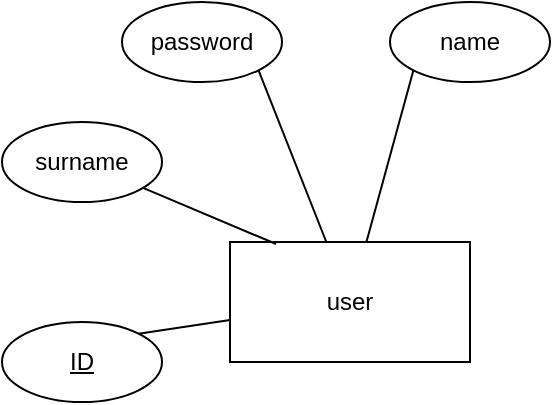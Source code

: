 <mxfile version="13.10.6" type="github">
  <diagram id="0AcadHBNV7i5b8CRMNlO" name="Page-1">
    <mxGraphModel dx="460" dy="784" grid="1" gridSize="10" guides="1" tooltips="1" connect="1" arrows="1" fold="1" page="1" pageScale="1" pageWidth="827" pageHeight="1169" math="0" shadow="0">
      <root>
        <mxCell id="0" />
        <mxCell id="1" parent="0" />
        <mxCell id="C1efe_BfkFQgYTXYbbcw-2" value="user" style="rounded=0;whiteSpace=wrap;html=1;" vertex="1" parent="1">
          <mxGeometry x="294" y="300" width="120" height="60" as="geometry" />
        </mxCell>
        <mxCell id="C1efe_BfkFQgYTXYbbcw-3" value="surname" style="ellipse;whiteSpace=wrap;html=1;" vertex="1" parent="1">
          <mxGeometry x="180" y="240" width="80" height="40" as="geometry" />
        </mxCell>
        <mxCell id="C1efe_BfkFQgYTXYbbcw-4" value="name" style="ellipse;whiteSpace=wrap;html=1;" vertex="1" parent="1">
          <mxGeometry x="374" y="180" width="80" height="40" as="geometry" />
        </mxCell>
        <mxCell id="C1efe_BfkFQgYTXYbbcw-5" value="&lt;u&gt;ID&lt;/u&gt;" style="ellipse;whiteSpace=wrap;html=1;" vertex="1" parent="1">
          <mxGeometry x="180" y="340" width="80" height="40" as="geometry" />
        </mxCell>
        <mxCell id="C1efe_BfkFQgYTXYbbcw-6" value="password" style="ellipse;whiteSpace=wrap;html=1;" vertex="1" parent="1">
          <mxGeometry x="240" y="180" width="80" height="40" as="geometry" />
        </mxCell>
        <mxCell id="C1efe_BfkFQgYTXYbbcw-7" value="" style="endArrow=none;html=1;exitX=1;exitY=0;exitDx=0;exitDy=0;" edge="1" parent="1" source="C1efe_BfkFQgYTXYbbcw-5" target="C1efe_BfkFQgYTXYbbcw-2">
          <mxGeometry width="50" height="50" relative="1" as="geometry">
            <mxPoint x="390" y="550" as="sourcePoint" />
            <mxPoint x="440" y="500" as="targetPoint" />
            <Array as="points" />
          </mxGeometry>
        </mxCell>
        <mxCell id="C1efe_BfkFQgYTXYbbcw-8" value="" style="endArrow=none;html=1;entryX=0;entryY=1;entryDx=0;entryDy=0;" edge="1" parent="1" source="C1efe_BfkFQgYTXYbbcw-2" target="C1efe_BfkFQgYTXYbbcw-4">
          <mxGeometry width="50" height="50" relative="1" as="geometry">
            <mxPoint x="280" y="280" as="sourcePoint" />
            <mxPoint x="325.716" y="249.142" as="targetPoint" />
            <Array as="points" />
          </mxGeometry>
        </mxCell>
        <mxCell id="C1efe_BfkFQgYTXYbbcw-9" value="" style="endArrow=none;html=1;entryX=1;entryY=1;entryDx=0;entryDy=0;" edge="1" parent="1" source="C1efe_BfkFQgYTXYbbcw-2" target="C1efe_BfkFQgYTXYbbcw-6">
          <mxGeometry width="50" height="50" relative="1" as="geometry">
            <mxPoint x="290" y="240" as="sourcePoint" />
            <mxPoint x="335.716" y="209.142" as="targetPoint" />
            <Array as="points" />
          </mxGeometry>
        </mxCell>
        <mxCell id="C1efe_BfkFQgYTXYbbcw-10" value="" style="endArrow=none;html=1;entryX=0.192;entryY=0.017;entryDx=0;entryDy=0;entryPerimeter=0;" edge="1" parent="1" source="C1efe_BfkFQgYTXYbbcw-3" target="C1efe_BfkFQgYTXYbbcw-2">
          <mxGeometry width="50" height="50" relative="1" as="geometry">
            <mxPoint x="280" y="250" as="sourcePoint" />
            <mxPoint x="325.716" y="219.142" as="targetPoint" />
            <Array as="points" />
          </mxGeometry>
        </mxCell>
      </root>
    </mxGraphModel>
  </diagram>
</mxfile>
